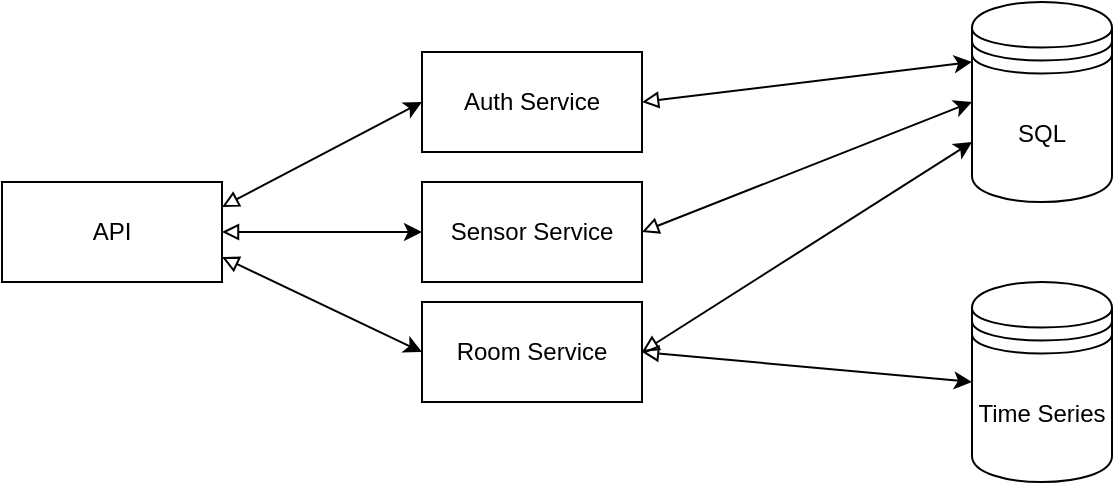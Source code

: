 <mxfile version="23.0.2" type="github">
  <diagram name="Sida-1" id="ydKVtQEPHB9de50PJjMJ">
    <mxGraphModel dx="635" dy="363" grid="1" gridSize="10" guides="1" tooltips="1" connect="1" arrows="1" fold="1" page="1" pageScale="1" pageWidth="827" pageHeight="1169" math="0" shadow="0">
      <root>
        <mxCell id="0" />
        <mxCell id="1" parent="0" />
        <mxCell id="ZMfJjPU6kT4Z6zHWJhPS-2" value="SQL" style="shape=datastore;whiteSpace=wrap;html=1;" vertex="1" parent="1">
          <mxGeometry x="675" y="160" width="70" height="100" as="geometry" />
        </mxCell>
        <mxCell id="ZMfJjPU6kT4Z6zHWJhPS-3" value="Auth Service" style="html=1;whiteSpace=wrap;" vertex="1" parent="1">
          <mxGeometry x="400" y="185" width="110" height="50" as="geometry" />
        </mxCell>
        <mxCell id="ZMfJjPU6kT4Z6zHWJhPS-4" value="API" style="html=1;whiteSpace=wrap;" vertex="1" parent="1">
          <mxGeometry x="190" y="250" width="110" height="50" as="geometry" />
        </mxCell>
        <mxCell id="ZMfJjPU6kT4Z6zHWJhPS-5" value="Room Service" style="html=1;whiteSpace=wrap;" vertex="1" parent="1">
          <mxGeometry x="400" y="310" width="110" height="50" as="geometry" />
        </mxCell>
        <mxCell id="ZMfJjPU6kT4Z6zHWJhPS-6" value="Sensor Service" style="html=1;whiteSpace=wrap;" vertex="1" parent="1">
          <mxGeometry x="400" y="250" width="110" height="50" as="geometry" />
        </mxCell>
        <mxCell id="ZMfJjPU6kT4Z6zHWJhPS-7" value="Time Series" style="shape=datastore;whiteSpace=wrap;html=1;" vertex="1" parent="1">
          <mxGeometry x="675" y="300" width="70" height="100" as="geometry" />
        </mxCell>
        <mxCell id="ZMfJjPU6kT4Z6zHWJhPS-8" value="" style="endArrow=classic;html=1;rounded=0;exitX=1;exitY=0.25;exitDx=0;exitDy=0;entryX=0;entryY=0.5;entryDx=0;entryDy=0;startArrow=block;startFill=0;" edge="1" parent="1" source="ZMfJjPU6kT4Z6zHWJhPS-4" target="ZMfJjPU6kT4Z6zHWJhPS-3">
          <mxGeometry width="50" height="50" relative="1" as="geometry">
            <mxPoint x="350" y="180" as="sourcePoint" />
            <mxPoint x="510" y="230" as="targetPoint" />
          </mxGeometry>
        </mxCell>
        <mxCell id="ZMfJjPU6kT4Z6zHWJhPS-9" value="" style="endArrow=classic;html=1;rounded=0;exitX=1;exitY=0.5;exitDx=0;exitDy=0;entryX=0;entryY=0.5;entryDx=0;entryDy=0;startArrow=block;startFill=0;" edge="1" parent="1" source="ZMfJjPU6kT4Z6zHWJhPS-4" target="ZMfJjPU6kT4Z6zHWJhPS-6">
          <mxGeometry width="50" height="50" relative="1" as="geometry">
            <mxPoint x="310" y="273" as="sourcePoint" />
            <mxPoint x="410" y="220" as="targetPoint" />
          </mxGeometry>
        </mxCell>
        <mxCell id="ZMfJjPU6kT4Z6zHWJhPS-12" value="" style="endArrow=classic;html=1;rounded=0;exitX=1;exitY=0.75;exitDx=0;exitDy=0;entryX=0;entryY=0.5;entryDx=0;entryDy=0;startArrow=block;startFill=0;" edge="1" parent="1" source="ZMfJjPU6kT4Z6zHWJhPS-4" target="ZMfJjPU6kT4Z6zHWJhPS-5">
          <mxGeometry width="50" height="50" relative="1" as="geometry">
            <mxPoint x="310" y="273" as="sourcePoint" />
            <mxPoint x="410" y="220" as="targetPoint" />
          </mxGeometry>
        </mxCell>
        <mxCell id="ZMfJjPU6kT4Z6zHWJhPS-13" value="" style="endArrow=classic;html=1;rounded=0;exitX=1;exitY=0.5;exitDx=0;exitDy=0;entryX=0;entryY=0.3;entryDx=0;entryDy=0;startArrow=block;startFill=0;" edge="1" parent="1" source="ZMfJjPU6kT4Z6zHWJhPS-3" target="ZMfJjPU6kT4Z6zHWJhPS-2">
          <mxGeometry width="50" height="50" relative="1" as="geometry">
            <mxPoint x="460" y="280" as="sourcePoint" />
            <mxPoint x="660" y="200" as="targetPoint" />
          </mxGeometry>
        </mxCell>
        <mxCell id="ZMfJjPU6kT4Z6zHWJhPS-14" value="" style="endArrow=classic;html=1;rounded=0;exitX=1;exitY=0.5;exitDx=0;exitDy=0;entryX=0;entryY=0.5;entryDx=0;entryDy=0;startArrow=block;startFill=0;" edge="1" parent="1" source="ZMfJjPU6kT4Z6zHWJhPS-6" target="ZMfJjPU6kT4Z6zHWJhPS-2">
          <mxGeometry width="50" height="50" relative="1" as="geometry">
            <mxPoint x="460" y="280" as="sourcePoint" />
            <mxPoint x="670" y="210" as="targetPoint" />
          </mxGeometry>
        </mxCell>
        <mxCell id="ZMfJjPU6kT4Z6zHWJhPS-15" value="" style="endArrow=classic;html=1;rounded=0;entryX=0;entryY=0.5;entryDx=0;entryDy=0;exitX=1;exitY=0.5;exitDx=0;exitDy=0;startArrow=block;startFill=0;" edge="1" parent="1" source="ZMfJjPU6kT4Z6zHWJhPS-5" target="ZMfJjPU6kT4Z6zHWJhPS-7">
          <mxGeometry width="50" height="50" relative="1" as="geometry">
            <mxPoint x="460" y="280" as="sourcePoint" />
            <mxPoint x="510" y="230" as="targetPoint" />
          </mxGeometry>
        </mxCell>
        <mxCell id="ZMfJjPU6kT4Z6zHWJhPS-17" value="" style="endArrow=classic;html=1;rounded=0;exitX=1;exitY=0.5;exitDx=0;exitDy=0;entryX=0;entryY=0.7;entryDx=0;entryDy=0;startArrow=block;startFill=0;" edge="1" parent="1" source="ZMfJjPU6kT4Z6zHWJhPS-5" target="ZMfJjPU6kT4Z6zHWJhPS-2">
          <mxGeometry width="50" height="50" relative="1" as="geometry">
            <mxPoint x="460" y="280" as="sourcePoint" />
            <mxPoint x="510" y="230" as="targetPoint" />
          </mxGeometry>
        </mxCell>
      </root>
    </mxGraphModel>
  </diagram>
</mxfile>

